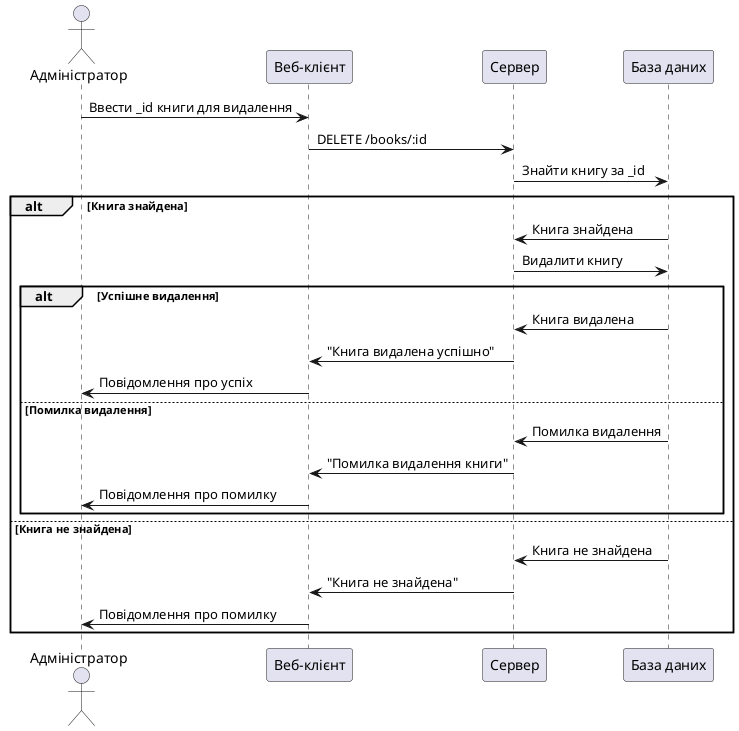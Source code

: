@startuml
actor Адміністратор
participant "Веб-клієнт" as UI
participant "Сервер" as Server
participant "База даних" as DB

Адміністратор -> UI: Ввести _id книги для видалення
UI -> Server: DELETE /books/:id
Server -> DB: Знайти книгу за _id
alt Книга знайдена
    DB -> Server: Книга знайдена
    Server -> DB: Видалити книгу
    alt Успішне видалення
        DB -> Server: Книга видалена
        Server -> UI: "Книга видалена успішно"
        UI -> Адміністратор: Повідомлення про успіх
    else Помилка видалення
        DB -> Server: Помилка видалення
        Server -> UI: "Помилка видалення книги"
        UI -> Адміністратор: Повідомлення про помилку
    end
else Книга не знайдена
    DB -> Server: Книга не знайдена
    Server -> UI: "Книга не знайдена"
    UI -> Адміністратор: Повідомлення про помилку
end
@enduml
